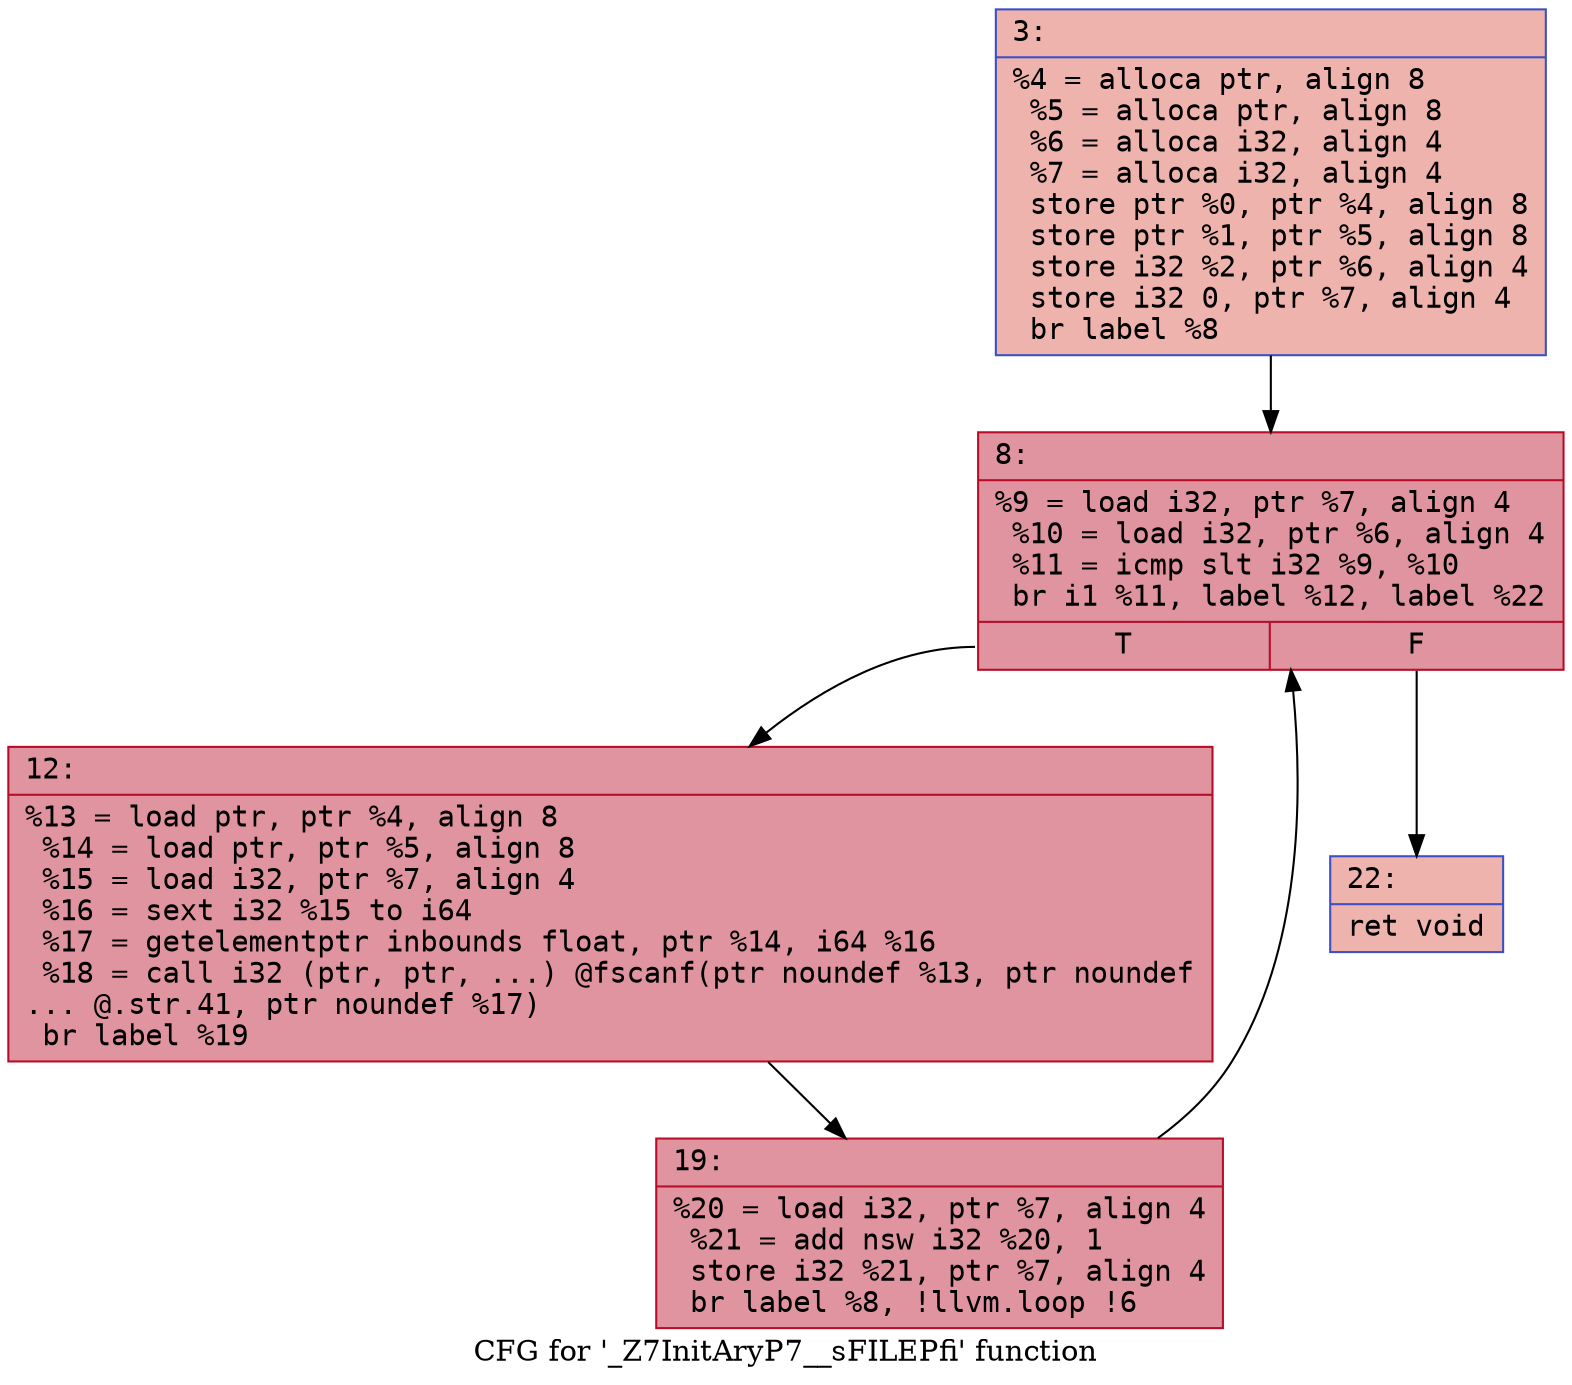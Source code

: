 digraph "CFG for '_Z7InitAryP7__sFILEPfi' function" {
	label="CFG for '_Z7InitAryP7__sFILEPfi' function";

	Node0x6000038af340 [shape=record,color="#3d50c3ff", style=filled, fillcolor="#d6524470" fontname="Courier",label="{3:\l|  %4 = alloca ptr, align 8\l  %5 = alloca ptr, align 8\l  %6 = alloca i32, align 4\l  %7 = alloca i32, align 4\l  store ptr %0, ptr %4, align 8\l  store ptr %1, ptr %5, align 8\l  store i32 %2, ptr %6, align 4\l  store i32 0, ptr %7, align 4\l  br label %8\l}"];
	Node0x6000038af340 -> Node0x6000038af6b0[tooltip="3 -> 8\nProbability 100.00%" ];
	Node0x6000038af6b0 [shape=record,color="#b70d28ff", style=filled, fillcolor="#b70d2870" fontname="Courier",label="{8:\l|  %9 = load i32, ptr %7, align 4\l  %10 = load i32, ptr %6, align 4\l  %11 = icmp slt i32 %9, %10\l  br i1 %11, label %12, label %22\l|{<s0>T|<s1>F}}"];
	Node0x6000038af6b0:s0 -> Node0x6000038af700[tooltip="8 -> 12\nProbability 96.88%" ];
	Node0x6000038af6b0:s1 -> Node0x6000038af7a0[tooltip="8 -> 22\nProbability 3.12%" ];
	Node0x6000038af700 [shape=record,color="#b70d28ff", style=filled, fillcolor="#b70d2870" fontname="Courier",label="{12:\l|  %13 = load ptr, ptr %4, align 8\l  %14 = load ptr, ptr %5, align 8\l  %15 = load i32, ptr %7, align 4\l  %16 = sext i32 %15 to i64\l  %17 = getelementptr inbounds float, ptr %14, i64 %16\l  %18 = call i32 (ptr, ptr, ...) @fscanf(ptr noundef %13, ptr noundef\l... @.str.41, ptr noundef %17)\l  br label %19\l}"];
	Node0x6000038af700 -> Node0x6000038af750[tooltip="12 -> 19\nProbability 100.00%" ];
	Node0x6000038af750 [shape=record,color="#b70d28ff", style=filled, fillcolor="#b70d2870" fontname="Courier",label="{19:\l|  %20 = load i32, ptr %7, align 4\l  %21 = add nsw i32 %20, 1\l  store i32 %21, ptr %7, align 4\l  br label %8, !llvm.loop !6\l}"];
	Node0x6000038af750 -> Node0x6000038af6b0[tooltip="19 -> 8\nProbability 100.00%" ];
	Node0x6000038af7a0 [shape=record,color="#3d50c3ff", style=filled, fillcolor="#d6524470" fontname="Courier",label="{22:\l|  ret void\l}"];
}
